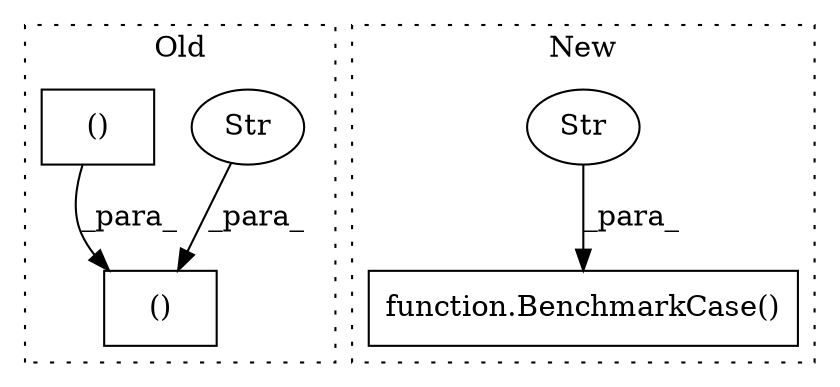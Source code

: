 digraph G {
subgraph cluster0 {
1 [label="()" a="54" s="1580" l="266" shape="box"];
4 [label="Str" a="66" s="1642" l="15" shape="ellipse"];
5 [label="()" a="54" s="1694" l="151" shape="box"];
label = "Old";
style="dotted";
}
subgraph cluster1 {
2 [label="function.BenchmarkCase()" a="75" s="2581,3050" l="27,1" shape="box"];
3 [label="Str" a="66" s="2689" l="15" shape="ellipse"];
label = "New";
style="dotted";
}
3 -> 2 [label="_para_"];
4 -> 1 [label="_para_"];
5 -> 1 [label="_para_"];
}